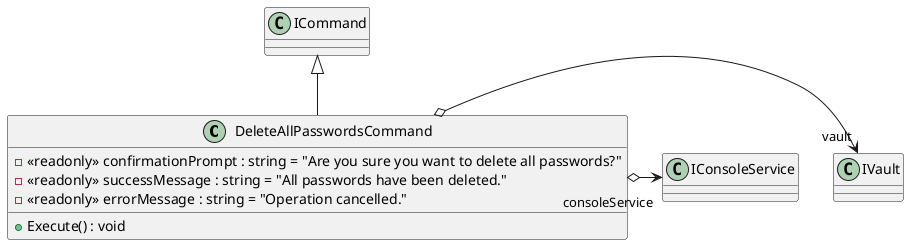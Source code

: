 @startuml
class DeleteAllPasswordsCommand {
    - <<readonly>> confirmationPrompt : string = "Are you sure you want to delete all passwords?"
    - <<readonly>> successMessage : string = "All passwords have been deleted."
    - <<readonly>> errorMessage : string = "Operation cancelled."
    + Execute() : void
}
ICommand <|-- DeleteAllPasswordsCommand
DeleteAllPasswordsCommand o-> "vault" IVault
DeleteAllPasswordsCommand o-> "consoleService" IConsoleService
@enduml
